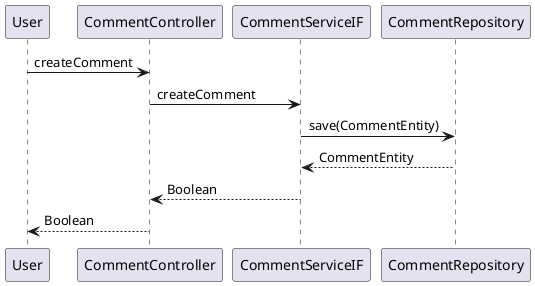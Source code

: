 @startuml
participant User
participant CommentController
participant CommentServiceIF
participant CommentRepository

User -> CommentController: createComment
CommentController -> CommentServiceIF: createComment
CommentServiceIF -> CommentRepository: save(CommentEntity)
CommentRepository --> CommentServiceIF: CommentEntity
CommentServiceIF --> CommentController: Boolean
CommentController --> User: Boolean
@enduml
